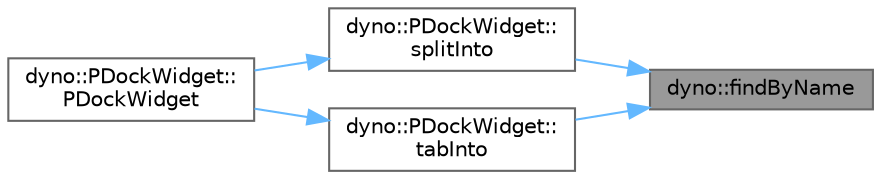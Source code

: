 digraph "dyno::findByName"
{
 // LATEX_PDF_SIZE
  bgcolor="transparent";
  edge [fontname=Helvetica,fontsize=10,labelfontname=Helvetica,labelfontsize=10];
  node [fontname=Helvetica,fontsize=10,shape=box,height=0.2,width=0.4];
  rankdir="RL";
  Node1 [id="Node000001",label="dyno::findByName",height=0.2,width=0.4,color="gray40", fillcolor="grey60", style="filled", fontcolor="black",tooltip=" "];
  Node1 -> Node2 [id="edge1_Node000001_Node000002",dir="back",color="steelblue1",style="solid",tooltip=" "];
  Node2 [id="Node000002",label="dyno::PDockWidget::\lsplitInto",height=0.2,width=0.4,color="grey40", fillcolor="white", style="filled",URL="$classdyno_1_1_p_dock_widget.html#ac06e3d9ff991a6117389fc8256435f6c",tooltip=" "];
  Node2 -> Node3 [id="edge2_Node000002_Node000003",dir="back",color="steelblue1",style="solid",tooltip=" "];
  Node3 [id="Node000003",label="dyno::PDockWidget::\lPDockWidget",height=0.2,width=0.4,color="grey40", fillcolor="white", style="filled",URL="$classdyno_1_1_p_dock_widget.html#a60c036e13fc3bfc2fb8c5243ce57e19c",tooltip=" "];
  Node1 -> Node4 [id="edge3_Node000001_Node000004",dir="back",color="steelblue1",style="solid",tooltip=" "];
  Node4 [id="Node000004",label="dyno::PDockWidget::\ltabInto",height=0.2,width=0.4,color="grey40", fillcolor="white", style="filled",URL="$classdyno_1_1_p_dock_widget.html#ab7bbcc25f554bea8b710646202a8ab24",tooltip=" "];
  Node4 -> Node3 [id="edge4_Node000004_Node000003",dir="back",color="steelblue1",style="solid",tooltip=" "];
}
